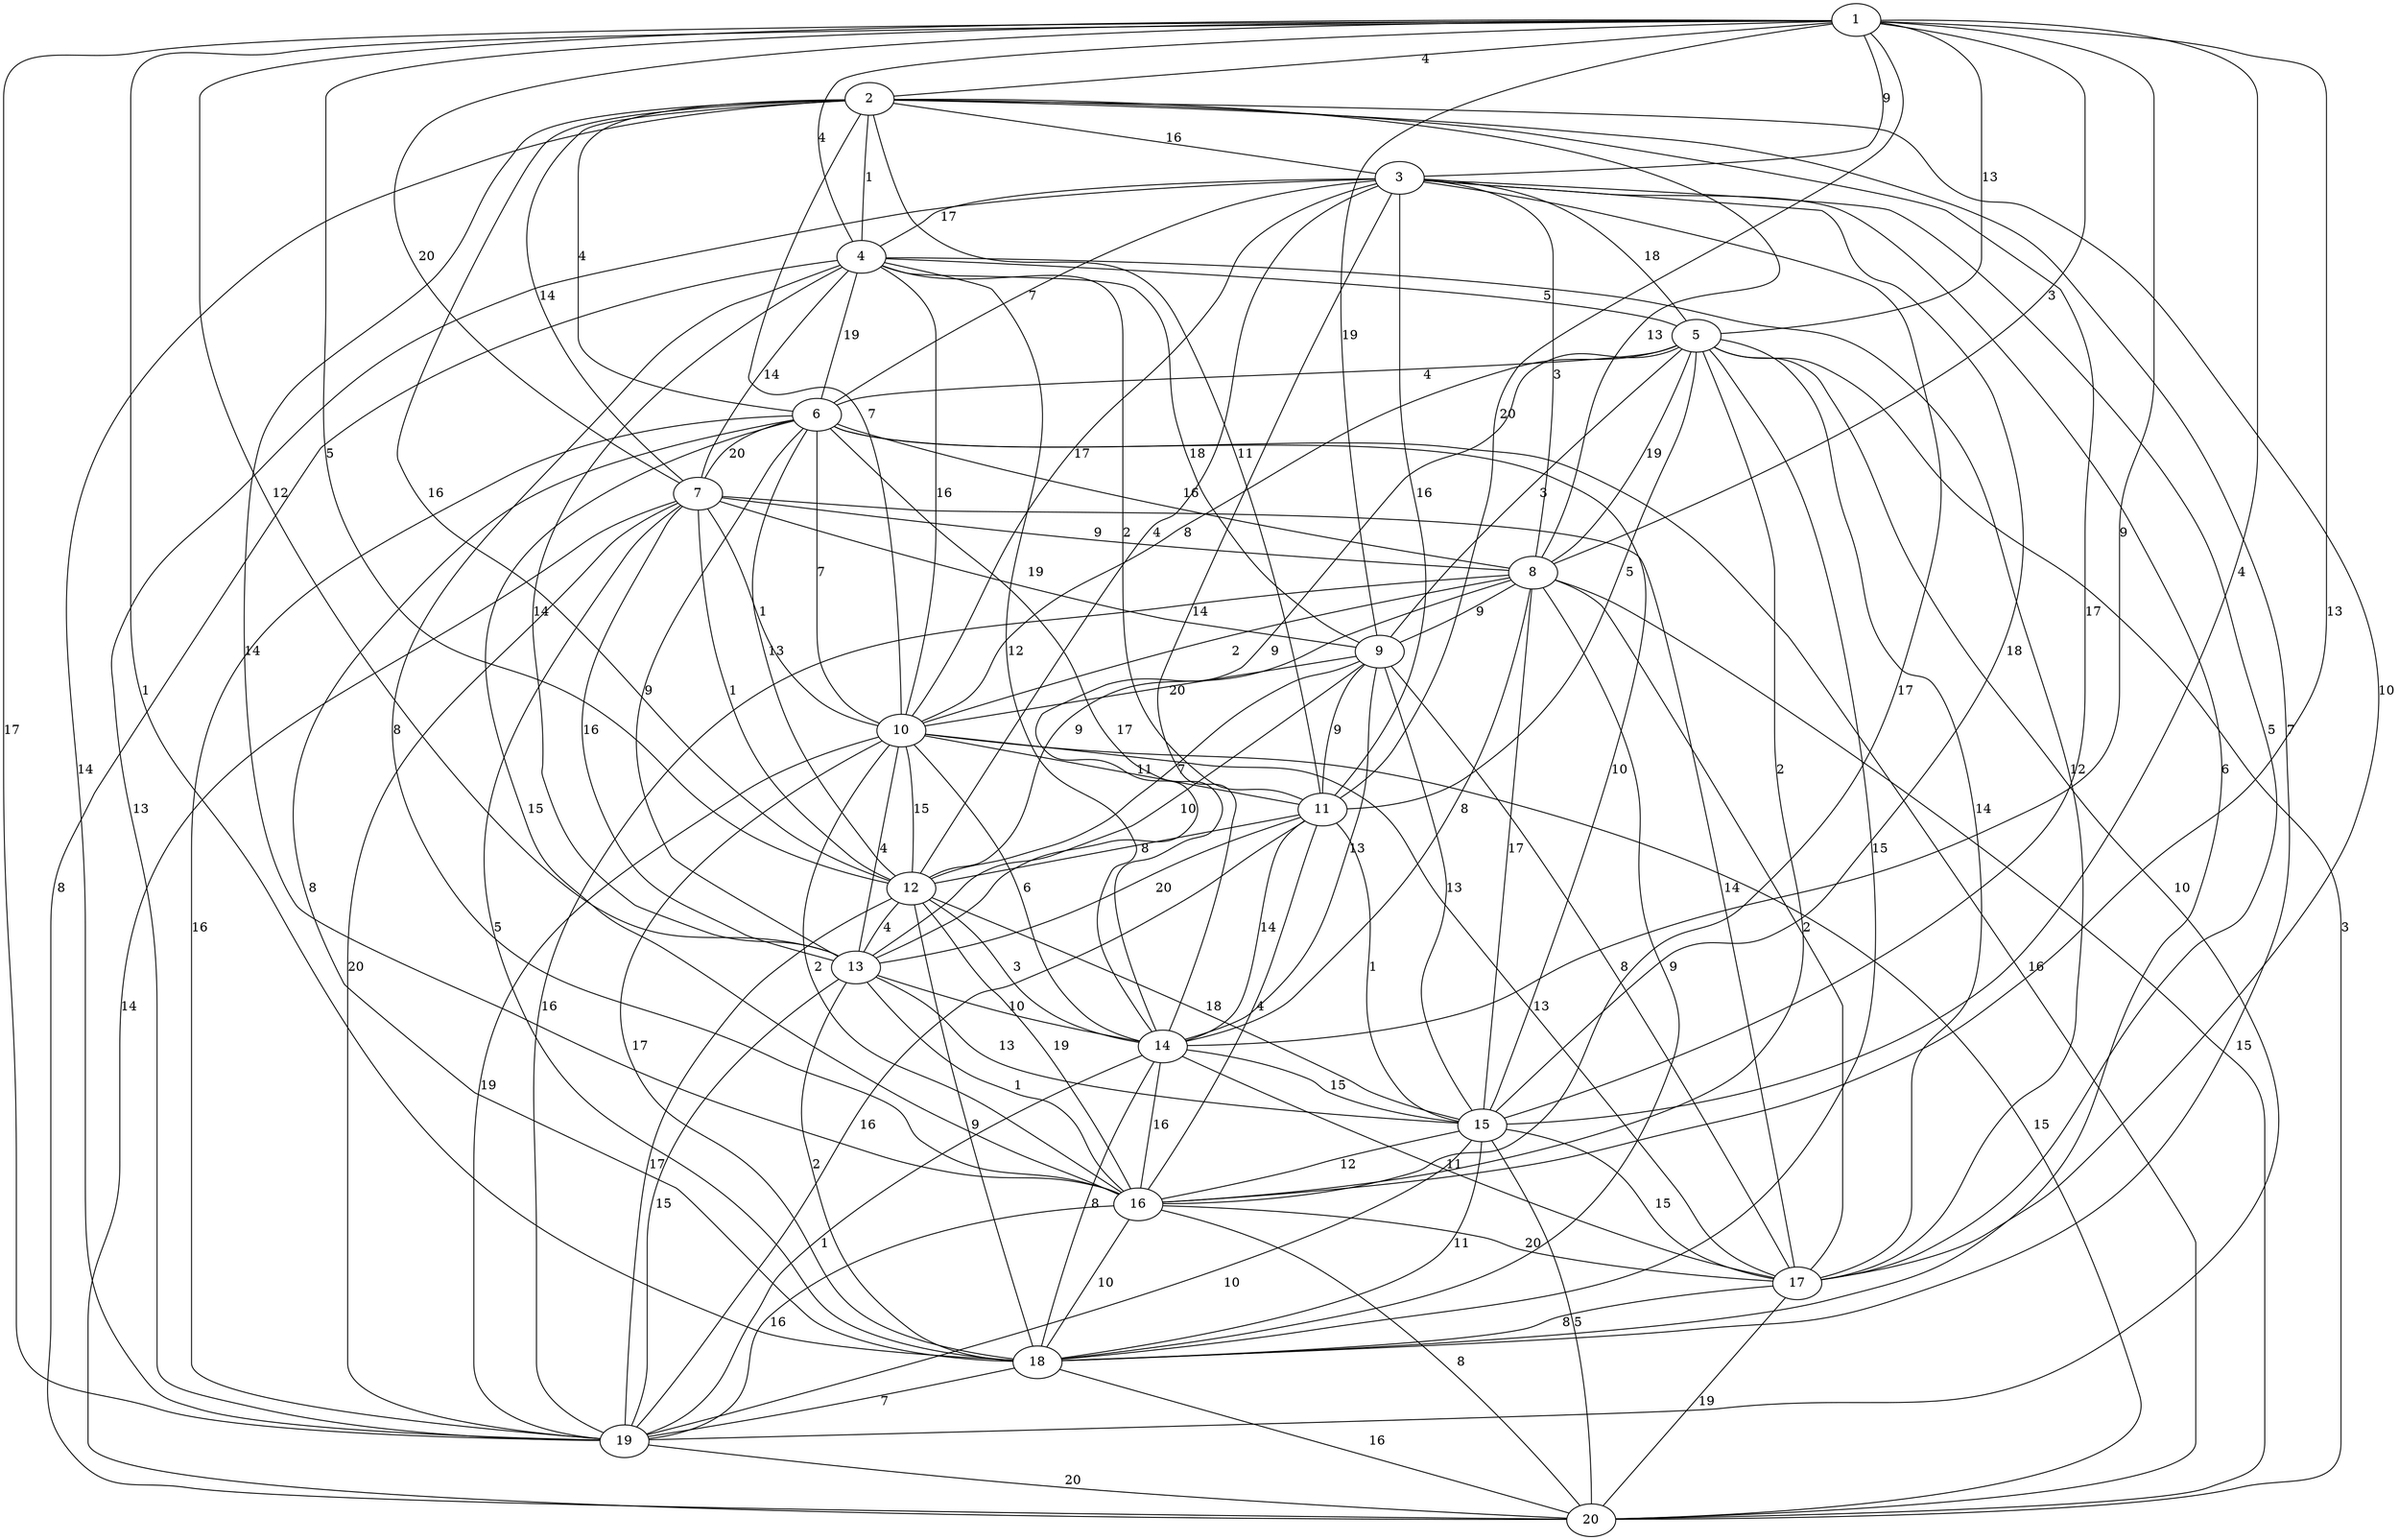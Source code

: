 graph G {
 1 -- 18 [label="1"];
 1 -- 14 [label="9"];
 1 -- 12 [label="5"];
 1 -- 11 [label="20"];
 1 -- 8 [label="3"];
 1 -- 7 [label="20"];
 1 -- 5 [label="13"];
 1 -- 4 [label="4"];
 1 -- 3 [label="9"];
 1 -- 15 [label="4"];
 1 -- 9 [label="19"];
 1 -- 16 [label="13"];
 1 -- 13 [label="12"];
 1 -- 19 [label="17"];
 1 -- 2 [label="4"];
 2 -- 18 [label="7"];
 2 -- 17 [label="10"];
 2 -- 12 [label="16"];
 2 -- 10 [label="7"];
 2 -- 8 [label="13"];
 2 -- 7 [label="14"];
 2 -- 19 [label="14"];
 2 -- 6 [label="4"];
 2 -- 4 [label="1"];
 2 -- 15 [label="17"];
 2 -- 11 [label="11"];
 2 -- 16 [label="14"];
 2 -- 3 [label="16"];
 3 -- 19 [label="13"];
 3 -- 12 [label="4"];
 3 -- 11 [label="16"];
 3 -- 8 [label="3"];
 3 -- 5 [label="18"];
 3 -- 6 [label="7"];
 3 -- 16 [label="17"];
 3 -- 15 [label="18"];
 3 -- 10 [label="17"];
 3 -- 17 [label="5"];
 3 -- 18 [label="6"];
 3 -- 14 [label="14"];
 3 -- 4 [label="17"];
 4 -- 16 [label="8"];
 4 -- 14 [label="12"];
 4 -- 11 [label="2"];
 4 -- 10 [label="16"];
 4 -- 6 [label="19"];
 4 -- 20 [label="8"];
 4 -- 17 [label="12"];
 4 -- 7 [label="14"];
 4 -- 13 [label="14"];
 4 -- 9 [label="18"];
 4 -- 5 [label="5"];
 5 -- 19 [label="10"];
 5 -- 10 [label="8"];
 5 -- 17 [label="14"];
 5 -- 9 [label="3"];
 5 -- 8 [label="19"];
 5 -- 20 [label="3"];
 5 -- 18 [label="15"];
 5 -- 11 [label="5"];
 5 -- 13 [label="9"];
 5 -- 16 [label="2"];
 5 -- 6 [label="4"];
 6 -- 18 [label="8"];
 6 -- 13 [label="9"];
 6 -- 16 [label="15"];
 6 -- 15 [label="10"];
 6 -- 10 [label="7"];
 6 -- 8 [label="16"];
 6 -- 19 [label="16"];
 6 -- 12 [label="13"];
 6 -- 14 [label="17"];
 6 -- 20 [label="16"];
 6 -- 7 [label="20"];
 7 -- 20 [label="14"];
 7 -- 19 [label="20"];
 7 -- 17 [label="14"];
 7 -- 10 [label="1"];
 7 -- 9 [label="19"];
 7 -- 12 [label="1"];
 7 -- 13 [label="16"];
 7 -- 18 [label="5"];
 7 -- 8 [label="9"];
 8 -- 20 [label="15"];
 8 -- 14 [label="8"];
 8 -- 12 [label="9"];
 8 -- 17 [label="2"];
 8 -- 18 [label="9"];
 8 -- 19 [label="16"];
 8 -- 15 [label="17"];
 8 -- 10 [label="2"];
 8 -- 9 [label="9"];
 9 -- 17 [label="8"];
 9 -- 15 [label="13"];
 9 -- 11 [label="9"];
 9 -- 13 [label="10"];
 9 -- 14 [label="13"];
 9 -- 12 [label="7"];
 9 -- 10 [label="20"];
 10 -- 18 [label="17"];
 10 -- 17 [label="13"];
 10 -- 14 [label="6"];
 10 -- 12 [label="15"];
 10 -- 16 [label="2"];
 10 -- 13 [label="4"];
 10 -- 20 [label="15"];
 10 -- 19 [label="19"];
 10 -- 11 [label="11"];
 11 -- 19 [label="16"];
 11 -- 16 [label="4"];
 11 -- 13 [label="20"];
 11 -- 14 [label="14"];
 11 -- 15 [label="1"];
 11 -- 12 [label="8"];
 12 -- 16 [label="19"];
 12 -- 19 [label="17"];
 12 -- 18 [label="9"];
 12 -- 15 [label="18"];
 12 -- 14 [label="3"];
 12 -- 13 [label="4"];
 13 -- 18 [label="2"];
 13 -- 16 [label="1"];
 13 -- 15 [label="13"];
 13 -- 19 [label="15"];
 13 -- 14 [label="10"];
 14 -- 18 [label="8"];
 14 -- 16 [label="16"];
 14 -- 17 [label="11"];
 14 -- 19 [label="1"];
 14 -- 15 [label="15"];
 15 -- 18 [label="11"];
 15 -- 20 [label="5"];
 15 -- 19 [label="10"];
 15 -- 17 [label="15"];
 15 -- 16 [label="12"];
 16 -- 19 [label="16"];
 16 -- 18 [label="10"];
 16 -- 20 [label="8"];
 16 -- 17 [label="20"];
 17 -- 20 [label="19"];
 17 -- 18 [label="8"];
 18 -- 20 [label="16"];
 18 -- 19 [label="7"];
 19 -- 20 [label="20"];
}
